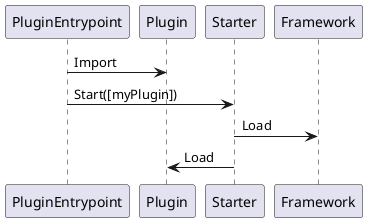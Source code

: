 @startuml Plugin Dev Startup
    PluginEntrypoint -> Plugin: Import
    PluginEntrypoint -> Starter: Start([myPlugin])
    Starter -> Framework: Load
    Starter -> Plugin: Load
@enduml
